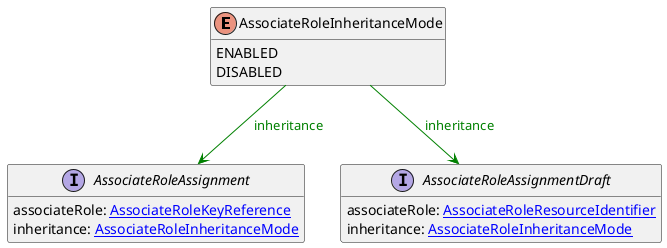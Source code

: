 @startuml

hide methods
enum AssociateRoleInheritanceMode {
    ENABLED
    DISABLED
}
interface AssociateRoleAssignment [[AssociateRoleAssignment.svg]]  {
    associateRole: [[AssociateRoleKeyReference.svg AssociateRoleKeyReference]]
    inheritance: [[AssociateRoleInheritanceMode.svg AssociateRoleInheritanceMode]]
}
interface AssociateRoleAssignmentDraft [[AssociateRoleAssignmentDraft.svg]]  {
    associateRole: [[AssociateRoleResourceIdentifier.svg AssociateRoleResourceIdentifier]]
    inheritance: [[AssociateRoleInheritanceMode.svg AssociateRoleInheritanceMode]]
}
AssociateRoleInheritanceMode --> AssociateRoleAssignment #green;text:green : "inheritance"
AssociateRoleInheritanceMode --> AssociateRoleAssignmentDraft #green;text:green : "inheritance"
@enduml
